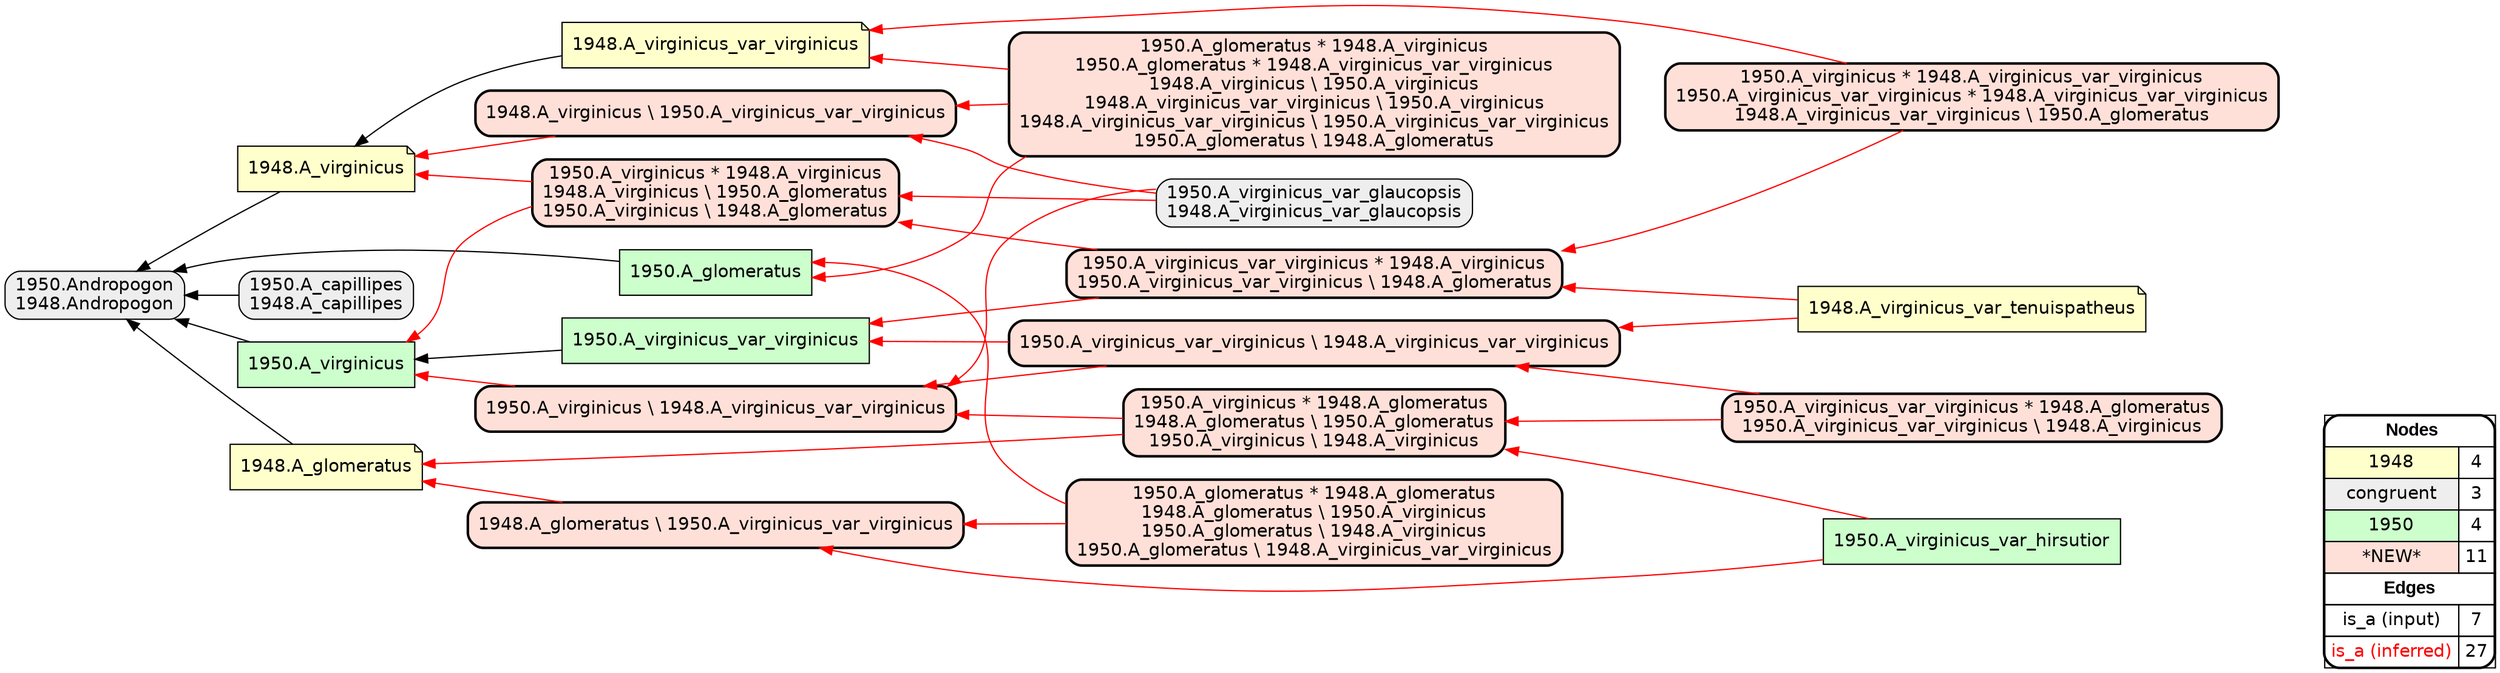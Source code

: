 digraph{
rankdir=RL
node[shape=note style=filled fillcolor="#FFFFCC" fontname="helvetica"] 
"1948.A_virginicus_var_virginicus"
"1948.A_virginicus"
"1948.A_virginicus_var_tenuispatheus"
"1948.A_glomeratus"
node[shape=box style="filled,rounded" fillcolor="#EEEEEE" fontname="helvetica"] 
"1950.Andropogon\n1948.Andropogon"
"1950.A_virginicus_var_glaucopsis\n1948.A_virginicus_var_glaucopsis"
"1950.A_capillipes\n1948.A_capillipes"
node[shape=box style=filled fillcolor="#CCFFCC" fontname="helvetica"] 
"1950.A_virginicus_var_virginicus"
"1950.A_virginicus"
"1950.A_virginicus_var_hirsutior"
"1950.A_glomeratus"
node[shape=box style="filled,rounded,bold" fillcolor="#FFE0D8" fontname="helvetica"] 
"1948.A_virginicus \\ 1950.A_virginicus_var_virginicus"
"1950.A_glomeratus * 1948.A_glomeratus\n1948.A_glomeratus \\ 1950.A_virginicus\n1950.A_glomeratus \\ 1948.A_virginicus\n1950.A_glomeratus \\ 1948.A_virginicus_var_virginicus"
"1950.A_virginicus * 1948.A_virginicus_var_virginicus\n1950.A_virginicus_var_virginicus * 1948.A_virginicus_var_virginicus\n1948.A_virginicus_var_virginicus \\ 1950.A_glomeratus"
"1950.A_virginicus_var_virginicus * 1948.A_virginicus\n1950.A_virginicus_var_virginicus \\ 1948.A_glomeratus"
"1950.A_virginicus_var_virginicus * 1948.A_glomeratus\n1950.A_virginicus_var_virginicus \\ 1948.A_virginicus"
"1950.A_glomeratus * 1948.A_virginicus\n1950.A_glomeratus * 1948.A_virginicus_var_virginicus\n1948.A_virginicus \\ 1950.A_virginicus\n1948.A_virginicus_var_virginicus \\ 1950.A_virginicus\n1948.A_virginicus_var_virginicus \\ 1950.A_virginicus_var_virginicus\n1950.A_glomeratus \\ 1948.A_glomeratus"
"1950.A_virginicus * 1948.A_glomeratus\n1948.A_glomeratus \\ 1950.A_glomeratus\n1950.A_virginicus \\ 1948.A_virginicus"
"1948.A_glomeratus \\ 1950.A_virginicus_var_virginicus"
"1950.A_virginicus_var_virginicus \\ 1948.A_virginicus_var_virginicus"
"1950.A_virginicus \\ 1948.A_virginicus_var_virginicus"
"1950.A_virginicus * 1948.A_virginicus\n1948.A_virginicus \\ 1950.A_glomeratus\n1950.A_virginicus \\ 1948.A_glomeratus"
edge[arrowhead=normal style=dotted color="#000000" constraint=true penwidth=1]
edge[arrowhead=normal style=solid color="#000000" constraint=true penwidth=1]
"1948.A_virginicus" -> "1950.Andropogon\n1948.Andropogon"
"1950.A_glomeratus" -> "1950.Andropogon\n1948.Andropogon"
"1950.A_capillipes\n1948.A_capillipes" -> "1950.Andropogon\n1948.Andropogon"
"1950.A_virginicus" -> "1950.Andropogon\n1948.Andropogon"
"1948.A_virginicus_var_virginicus" -> "1948.A_virginicus"
"1950.A_virginicus_var_virginicus" -> "1950.A_virginicus"
"1948.A_glomeratus" -> "1950.Andropogon\n1948.Andropogon"
edge[arrowhead=normal style=solid color="#FF0000" constraint=true penwidth=1]
"1950.A_virginicus * 1948.A_virginicus_var_virginicus\n1950.A_virginicus_var_virginicus * 1948.A_virginicus_var_virginicus\n1948.A_virginicus_var_virginicus \\ 1950.A_glomeratus" -> "1948.A_virginicus_var_virginicus"
"1950.A_virginicus \\ 1948.A_virginicus_var_virginicus" -> "1950.A_virginicus"
"1950.A_virginicus * 1948.A_virginicus\n1948.A_virginicus \\ 1950.A_glomeratus\n1950.A_virginicus \\ 1948.A_glomeratus" -> "1948.A_virginicus"
"1950.A_virginicus_var_glaucopsis\n1948.A_virginicus_var_glaucopsis" -> "1950.A_virginicus \\ 1948.A_virginicus_var_virginicus"
"1950.A_glomeratus * 1948.A_glomeratus\n1948.A_glomeratus \\ 1950.A_virginicus\n1950.A_glomeratus \\ 1948.A_virginicus\n1950.A_glomeratus \\ 1948.A_virginicus_var_virginicus" -> "1948.A_glomeratus \\ 1950.A_virginicus_var_virginicus"
"1950.A_virginicus * 1948.A_virginicus_var_virginicus\n1950.A_virginicus_var_virginicus * 1948.A_virginicus_var_virginicus\n1948.A_virginicus_var_virginicus \\ 1950.A_glomeratus" -> "1950.A_virginicus_var_virginicus * 1948.A_virginicus\n1950.A_virginicus_var_virginicus \\ 1948.A_glomeratus"
"1950.A_virginicus_var_virginicus * 1948.A_glomeratus\n1950.A_virginicus_var_virginicus \\ 1948.A_virginicus" -> "1950.A_virginicus * 1948.A_glomeratus\n1948.A_glomeratus \\ 1950.A_glomeratus\n1950.A_virginicus \\ 1948.A_virginicus"
"1950.A_virginicus_var_hirsutior" -> "1948.A_glomeratus \\ 1950.A_virginicus_var_virginicus"
"1950.A_virginicus * 1948.A_virginicus\n1948.A_virginicus \\ 1950.A_glomeratus\n1950.A_virginicus \\ 1948.A_glomeratus" -> "1950.A_virginicus"
"1948.A_virginicus_var_tenuispatheus" -> "1950.A_virginicus_var_virginicus \\ 1948.A_virginicus_var_virginicus"
"1950.A_virginicus_var_glaucopsis\n1948.A_virginicus_var_glaucopsis" -> "1950.A_virginicus * 1948.A_virginicus\n1948.A_virginicus \\ 1950.A_glomeratus\n1950.A_virginicus \\ 1948.A_glomeratus"
"1950.A_virginicus_var_virginicus \\ 1948.A_virginicus_var_virginicus" -> "1950.A_virginicus_var_virginicus"
"1950.A_virginicus_var_glaucopsis\n1948.A_virginicus_var_glaucopsis" -> "1948.A_virginicus \\ 1950.A_virginicus_var_virginicus"
"1950.A_virginicus_var_hirsutior" -> "1950.A_virginicus * 1948.A_glomeratus\n1948.A_glomeratus \\ 1950.A_glomeratus\n1950.A_virginicus \\ 1948.A_virginicus"
"1950.A_virginicus_var_virginicus * 1948.A_virginicus\n1950.A_virginicus_var_virginicus \\ 1948.A_glomeratus" -> "1950.A_virginicus * 1948.A_virginicus\n1948.A_virginicus \\ 1950.A_glomeratus\n1950.A_virginicus \\ 1948.A_glomeratus"
"1948.A_virginicus \\ 1950.A_virginicus_var_virginicus" -> "1948.A_virginicus"
"1950.A_glomeratus * 1948.A_glomeratus\n1948.A_glomeratus \\ 1950.A_virginicus\n1950.A_glomeratus \\ 1948.A_virginicus\n1950.A_glomeratus \\ 1948.A_virginicus_var_virginicus" -> "1950.A_glomeratus"
"1950.A_virginicus * 1948.A_glomeratus\n1948.A_glomeratus \\ 1950.A_glomeratus\n1950.A_virginicus \\ 1948.A_virginicus" -> "1948.A_glomeratus"
"1950.A_virginicus_var_virginicus * 1948.A_glomeratus\n1950.A_virginicus_var_virginicus \\ 1948.A_virginicus" -> "1950.A_virginicus_var_virginicus \\ 1948.A_virginicus_var_virginicus"
"1948.A_virginicus_var_tenuispatheus" -> "1950.A_virginicus_var_virginicus * 1948.A_virginicus\n1950.A_virginicus_var_virginicus \\ 1948.A_glomeratus"
"1948.A_glomeratus \\ 1950.A_virginicus_var_virginicus" -> "1948.A_glomeratus"
"1950.A_glomeratus * 1948.A_virginicus\n1950.A_glomeratus * 1948.A_virginicus_var_virginicus\n1948.A_virginicus \\ 1950.A_virginicus\n1948.A_virginicus_var_virginicus \\ 1950.A_virginicus\n1948.A_virginicus_var_virginicus \\ 1950.A_virginicus_var_virginicus\n1950.A_glomeratus \\ 1948.A_glomeratus" -> "1950.A_glomeratus"
"1950.A_virginicus * 1948.A_glomeratus\n1948.A_glomeratus \\ 1950.A_glomeratus\n1950.A_virginicus \\ 1948.A_virginicus" -> "1950.A_virginicus \\ 1948.A_virginicus_var_virginicus"
"1950.A_glomeratus * 1948.A_virginicus\n1950.A_glomeratus * 1948.A_virginicus_var_virginicus\n1948.A_virginicus \\ 1950.A_virginicus\n1948.A_virginicus_var_virginicus \\ 1950.A_virginicus\n1948.A_virginicus_var_virginicus \\ 1950.A_virginicus_var_virginicus\n1950.A_glomeratus \\ 1948.A_glomeratus" -> "1948.A_virginicus \\ 1950.A_virginicus_var_virginicus"
"1950.A_virginicus_var_virginicus \\ 1948.A_virginicus_var_virginicus" -> "1950.A_virginicus \\ 1948.A_virginicus_var_virginicus"
"1950.A_virginicus_var_virginicus * 1948.A_virginicus\n1950.A_virginicus_var_virginicus \\ 1948.A_glomeratus" -> "1950.A_virginicus_var_virginicus"
"1950.A_glomeratus * 1948.A_virginicus\n1950.A_glomeratus * 1948.A_virginicus_var_virginicus\n1948.A_virginicus \\ 1950.A_virginicus\n1948.A_virginicus_var_virginicus \\ 1950.A_virginicus\n1948.A_virginicus_var_virginicus \\ 1950.A_virginicus_var_virginicus\n1950.A_glomeratus \\ 1948.A_glomeratus" -> "1948.A_virginicus_var_virginicus"
node[shape=box] 
{rank=source Legend [fillcolor= white margin=0 label=< 
 <TABLE BORDER="0" CELLBORDER="1" CELLSPACING="0" CELLPADDING="4"> 
<TR> <TD COLSPAN="2"><font face="Arial Black"> Nodes</font></TD> </TR> 
<TR> 
 <TD bgcolor="#FFFFCC" fontname="helvetica">1948</TD> 
 <TD>4</TD> 
 </TR> 
<TR> 
 <TD bgcolor="#EEEEEE" fontname="helvetica">congruent</TD> 
 <TD>3</TD> 
 </TR> 
<TR> 
 <TD bgcolor="#CCFFCC" fontname="helvetica">1950</TD> 
 <TD>4</TD> 
 </TR> 
<TR> 
 <TD bgcolor="#FFE0D8" fontname="helvetica">*NEW*</TD> 
 <TD>11</TD> 
 </TR> 
<TR> <TD COLSPAN="2"><font face = "Arial Black"> Edges </font></TD> </TR> 
<TR> 
 <TD><font color ="#000000">is_a (input)</font></TD><TD>7</TD>
</TR>
<TR> 
 <TD><font color ="#FF0000">is_a (inferred)</font></TD><TD>27</TD>
</TR>
</TABLE> 
 >] } 
}